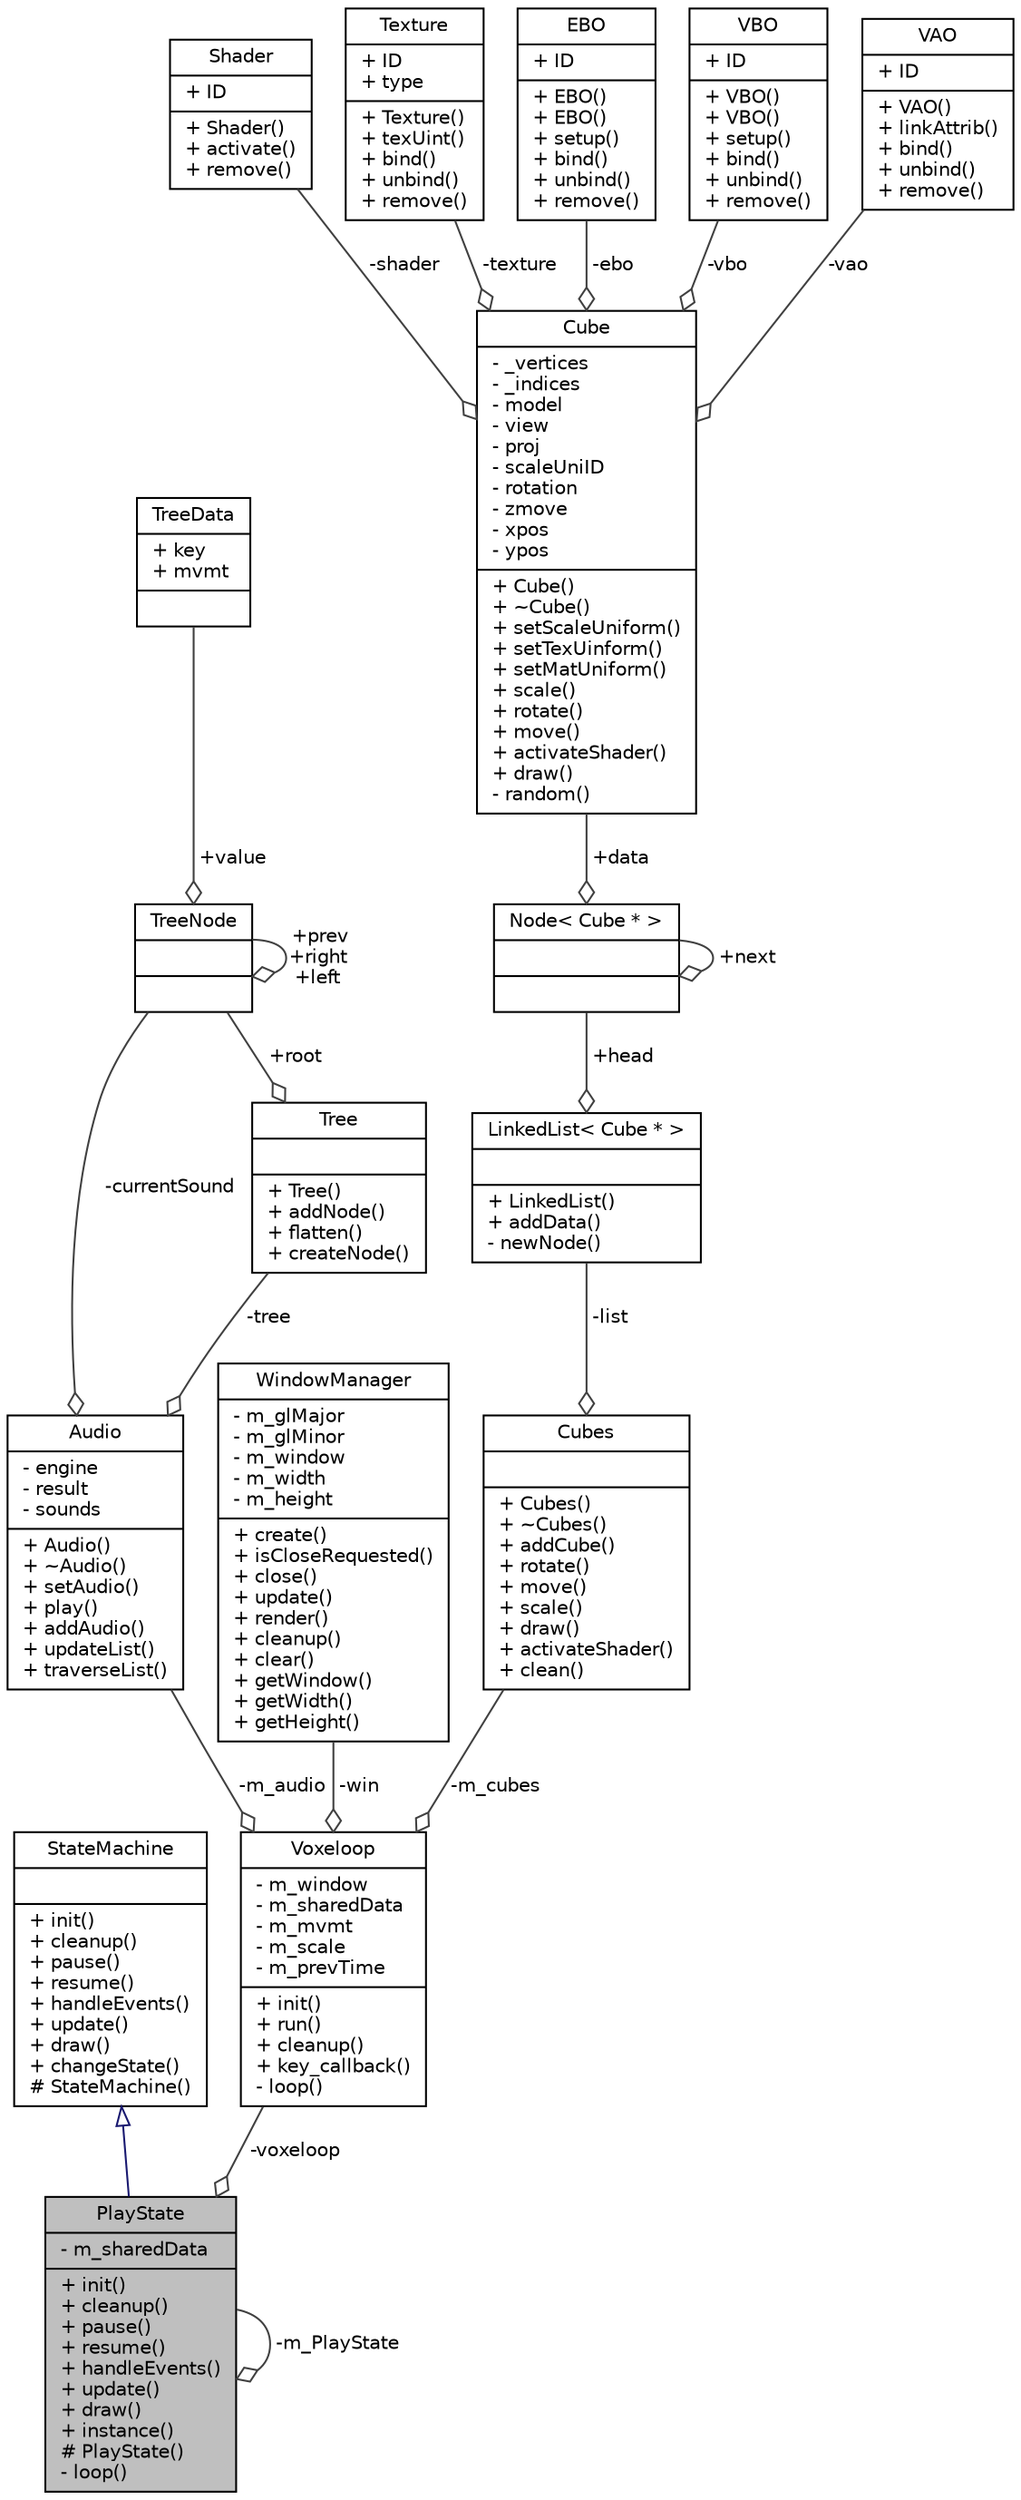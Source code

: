 digraph "PlayState"
{
 // INTERACTIVE_SVG=YES
 // LATEX_PDF_SIZE
  edge [fontname="Helvetica",fontsize="10",labelfontname="Helvetica",labelfontsize="10"];
  node [fontname="Helvetica",fontsize="10",shape=record];
  Node1 [label="{PlayState\n|- m_sharedData\l|+ init()\l+ cleanup()\l+ pause()\l+ resume()\l+ handleEvents()\l+ update()\l+ draw()\l+ instance()\l# PlayState()\l- loop()\l}",height=0.2,width=0.4,color="black", fillcolor="grey75", style="filled", fontcolor="black",tooltip=" "];
  Node2 -> Node1 [dir="back",color="midnightblue",fontsize="10",style="solid",arrowtail="onormal",fontname="Helvetica"];
  Node2 [label="{StateMachine\n||+ init()\l+ cleanup()\l+ pause()\l+ resume()\l+ handleEvents()\l+ update()\l+ draw()\l+ changeState()\l# StateMachine()\l}",height=0.2,width=0.4,color="black", fillcolor="white", style="filled",URL="$classStateMachine.html",tooltip=" "];
  Node1 -> Node1 [color="grey25",fontsize="10",style="solid",label=" -m_PlayState" ,arrowhead="odiamond",fontname="Helvetica"];
  Node3 -> Node1 [color="grey25",fontsize="10",style="solid",label=" -voxeloop" ,arrowhead="odiamond",fontname="Helvetica"];
  Node3 [label="{Voxeloop\n|- m_window\l- m_sharedData\l- m_mvmt\l- m_scale\l- m_prevTime\l|+ init()\l+ run()\l+ cleanup()\l+ key_callback()\l- loop()\l}",height=0.2,width=0.4,color="black", fillcolor="white", style="filled",URL="$classVoxeloop.html",tooltip=" "];
  Node4 -> Node3 [color="grey25",fontsize="10",style="solid",label=" -m_audio" ,arrowhead="odiamond",fontname="Helvetica"];
  Node4 [label="{Audio\n|- engine\l- result\l- sounds\l|+ Audio()\l+ ~Audio()\l+ setAudio()\l+ play()\l+ addAudio()\l+ updateList()\l+ traverseList()\l}",height=0.2,width=0.4,color="black", fillcolor="white", style="filled",URL="$classAudio.html",tooltip=" "];
  Node5 -> Node4 [color="grey25",fontsize="10",style="solid",label=" -currentSound" ,arrowhead="odiamond",fontname="Helvetica"];
  Node5 [label="{TreeNode\n||}",height=0.2,width=0.4,color="black", fillcolor="white", style="filled",URL="$structTreeNode.html",tooltip=" "];
  Node5 -> Node5 [color="grey25",fontsize="10",style="solid",label=" +prev\n+right\n+left" ,arrowhead="odiamond",fontname="Helvetica"];
  Node6 -> Node5 [color="grey25",fontsize="10",style="solid",label=" +value" ,arrowhead="odiamond",fontname="Helvetica"];
  Node6 [label="{TreeData\n|+ key\l+ mvmt\l|}",height=0.2,width=0.4,color="black", fillcolor="white", style="filled",URL="$structTreeData.html",tooltip=" "];
  Node7 -> Node4 [color="grey25",fontsize="10",style="solid",label=" -tree" ,arrowhead="odiamond",fontname="Helvetica"];
  Node7 [label="{Tree\n||+ Tree()\l+ addNode()\l+ flatten()\l+ createNode()\l}",height=0.2,width=0.4,color="black", fillcolor="white", style="filled",URL="$classTree.html",tooltip=" "];
  Node5 -> Node7 [color="grey25",fontsize="10",style="solid",label=" +root" ,arrowhead="odiamond",fontname="Helvetica"];
  Node8 -> Node3 [color="grey25",fontsize="10",style="solid",label=" -win" ,arrowhead="odiamond",fontname="Helvetica"];
  Node8 [label="{WindowManager\n|- m_glMajor\l- m_glMinor\l- m_window\l- m_width\l- m_height\l|+ create()\l+ isCloseRequested()\l+ close()\l+ update()\l+ render()\l+ cleanup()\l+ clear()\l+ getWindow()\l+ getWidth()\l+ getHeight()\l}",height=0.2,width=0.4,color="black", fillcolor="white", style="filled",URL="$classWindowManager.html",tooltip=" "];
  Node9 -> Node3 [color="grey25",fontsize="10",style="solid",label=" -m_cubes" ,arrowhead="odiamond",fontname="Helvetica"];
  Node9 [label="{Cubes\n||+ Cubes()\l+ ~Cubes()\l+ addCube()\l+ rotate()\l+ move()\l+ scale()\l+ draw()\l+ activateShader()\l+ clean()\l}",height=0.2,width=0.4,color="black", fillcolor="white", style="filled",URL="$classCubes.html",tooltip=" "];
  Node10 -> Node9 [color="grey25",fontsize="10",style="solid",label=" -list" ,arrowhead="odiamond",fontname="Helvetica"];
  Node10 [label="{LinkedList\< Cube * \>\n||+ LinkedList()\l+ addData()\l- newNode()\l}",height=0.2,width=0.4,color="black", fillcolor="white", style="filled",URL="$classLinkedList.html",tooltip=" "];
  Node11 -> Node10 [color="grey25",fontsize="10",style="solid",label=" +head" ,arrowhead="odiamond",fontname="Helvetica"];
  Node11 [label="{Node\< Cube * \>\n||}",height=0.2,width=0.4,color="black", fillcolor="white", style="filled",URL="$structNode.html",tooltip=" "];
  Node12 -> Node11 [color="grey25",fontsize="10",style="solid",label=" +data" ,arrowhead="odiamond",fontname="Helvetica"];
  Node12 [label="{Cube\n|- _vertices\l- _indices\l- model\l- view\l- proj\l- scaleUniID\l- rotation\l- zmove\l- xpos\l- ypos\l|+ Cube()\l+ ~Cube()\l+ setScaleUniform()\l+ setTexUinform()\l+ setMatUniform()\l+ scale()\l+ rotate()\l+ move()\l+ activateShader()\l+ draw()\l- random()\l}",height=0.2,width=0.4,color="black", fillcolor="white", style="filled",URL="$classCube.html",tooltip=" "];
  Node13 -> Node12 [color="grey25",fontsize="10",style="solid",label=" -shader" ,arrowhead="odiamond",fontname="Helvetica"];
  Node13 [label="{Shader\n|+ ID\l|+ Shader()\l+ activate()\l+ remove()\l}",height=0.2,width=0.4,color="black", fillcolor="white", style="filled",URL="$classShader.html",tooltip=" "];
  Node14 -> Node12 [color="grey25",fontsize="10",style="solid",label=" -texture" ,arrowhead="odiamond",fontname="Helvetica"];
  Node14 [label="{Texture\n|+ ID\l+ type\l|+ Texture()\l+ texUint()\l+ bind()\l+ unbind()\l+ remove()\l}",height=0.2,width=0.4,color="black", fillcolor="white", style="filled",URL="$classTexture.html",tooltip=" "];
  Node15 -> Node12 [color="grey25",fontsize="10",style="solid",label=" -ebo" ,arrowhead="odiamond",fontname="Helvetica"];
  Node15 [label="{EBO\n|+ ID\l|+ EBO()\l+ EBO()\l+ setup()\l+ bind()\l+ unbind()\l+ remove()\l}",height=0.2,width=0.4,color="black", fillcolor="white", style="filled",URL="$classEBO.html",tooltip=" "];
  Node16 -> Node12 [color="grey25",fontsize="10",style="solid",label=" -vbo" ,arrowhead="odiamond",fontname="Helvetica"];
  Node16 [label="{VBO\n|+ ID\l|+ VBO()\l+ VBO()\l+ setup()\l+ bind()\l+ unbind()\l+ remove()\l}",height=0.2,width=0.4,color="black", fillcolor="white", style="filled",URL="$classVBO.html",tooltip=" "];
  Node17 -> Node12 [color="grey25",fontsize="10",style="solid",label=" -vao" ,arrowhead="odiamond",fontname="Helvetica"];
  Node17 [label="{VAO\n|+ ID\l|+ VAO()\l+ linkAttrib()\l+ bind()\l+ unbind()\l+ remove()\l}",height=0.2,width=0.4,color="black", fillcolor="white", style="filled",URL="$classVAO.html",tooltip=" "];
  Node11 -> Node11 [color="grey25",fontsize="10",style="solid",label=" +next" ,arrowhead="odiamond",fontname="Helvetica"];
}
